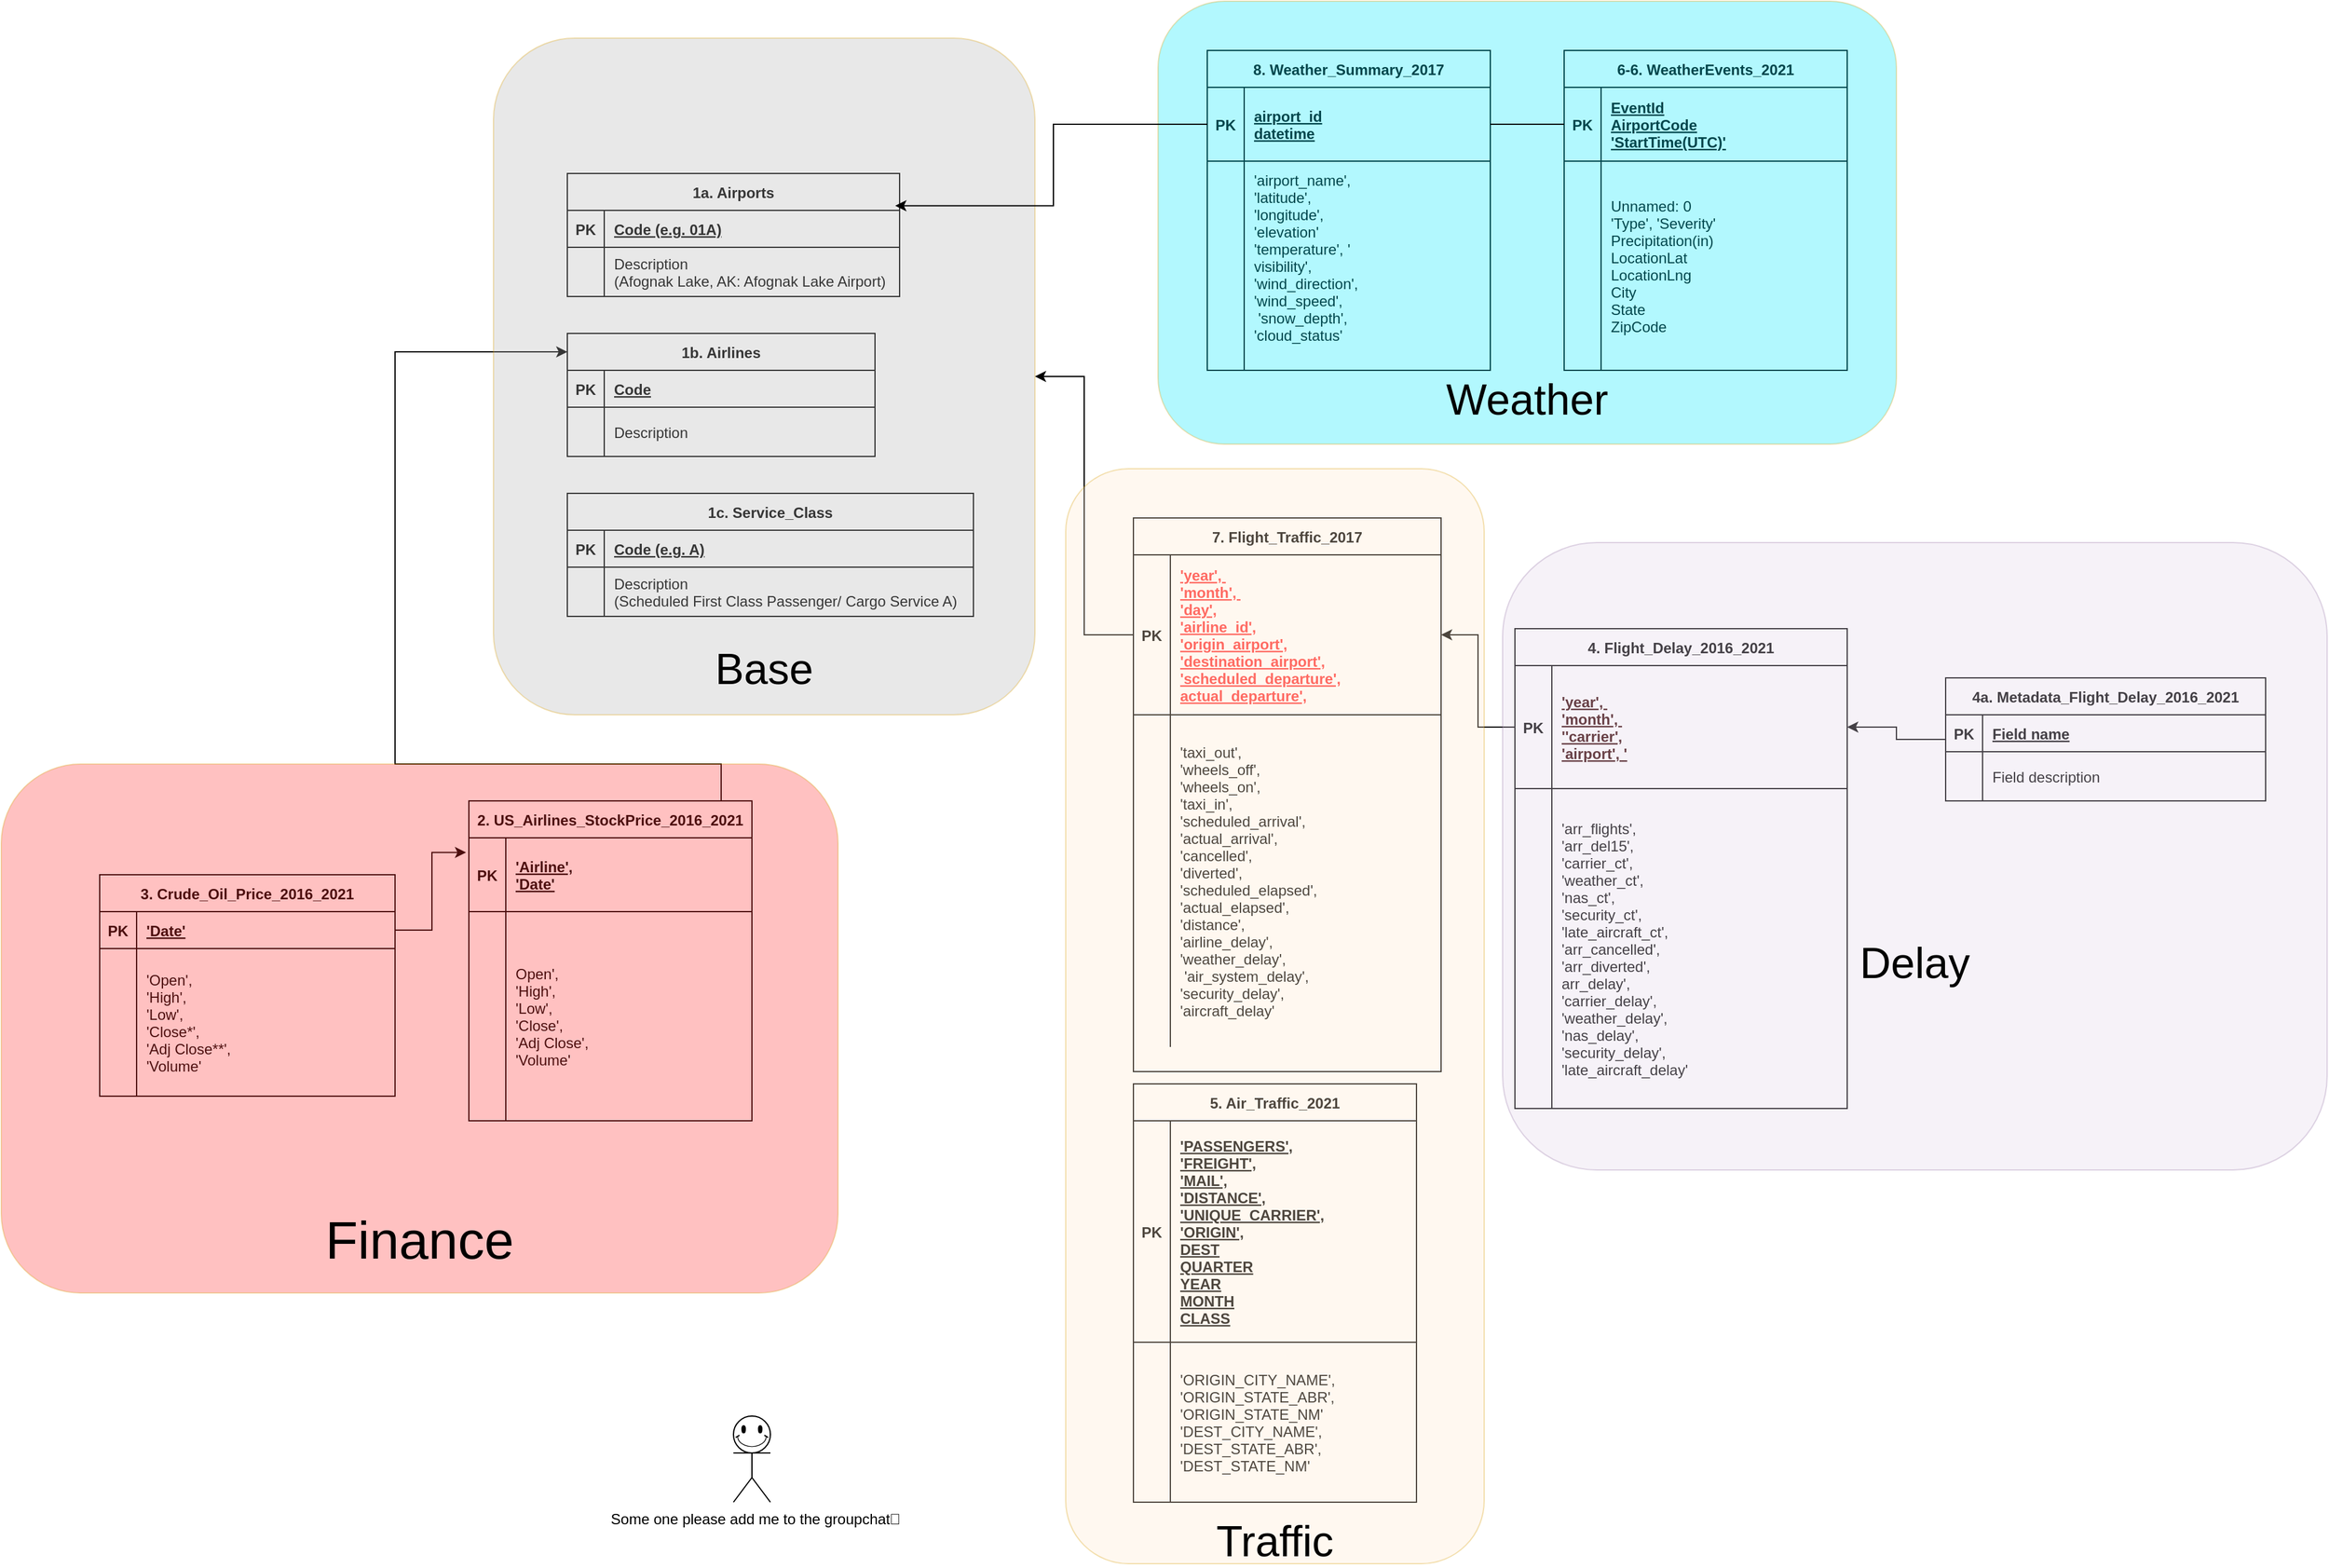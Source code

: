 <mxfile version="20.8.14" type="google"><diagram id="R2lEEEUBdFMjLlhIrx00" name="Page-1"><mxGraphModel grid="1" page="1" gridSize="10" guides="1" tooltips="1" connect="1" arrows="1" fold="1" pageScale="1" pageWidth="1200" pageHeight="1920" math="0" shadow="0" extFonts="Permanent Marker^https://fonts.googleapis.com/css?family=Permanent+Marker"><root><mxCell id="0"/><mxCell id="1" parent="0"/><mxCell id="C-vyLk0tnHw3VtMMgP7b-23" value="7. Flight_Traffic_2017" style="shape=table;startSize=30;container=1;collapsible=1;childLayout=tableLayout;fixedRows=1;rowLines=0;fontStyle=1;align=center;resizeLast=1;" vertex="1" parent="1"><mxGeometry x="610" y="440" width="250" height="450" as="geometry"/></mxCell><mxCell id="C-vyLk0tnHw3VtMMgP7b-24" value="" style="shape=partialRectangle;collapsible=0;dropTarget=0;pointerEvents=0;fillColor=none;points=[[0,0.5],[1,0.5]];portConstraint=eastwest;top=0;left=0;right=0;bottom=1;" vertex="1" parent="C-vyLk0tnHw3VtMMgP7b-23"><mxGeometry y="30" width="250" height="130" as="geometry"/></mxCell><mxCell id="C-vyLk0tnHw3VtMMgP7b-25" value="PK" style="shape=partialRectangle;overflow=hidden;connectable=0;fillColor=none;top=0;left=0;bottom=0;right=0;fontStyle=1;" vertex="1" parent="C-vyLk0tnHw3VtMMgP7b-24"><mxGeometry width="30" height="130" as="geometry"><mxRectangle width="30" height="130" as="alternateBounds"/></mxGeometry></mxCell><mxCell id="C-vyLk0tnHw3VtMMgP7b-26" value="'year', &#10;'month', &#10;'day', &#10;'airline_id', &#10;'origin_airport',&#10;'destination_airport', &#10;'scheduled_departure', &#10;actual_departure'," style="shape=partialRectangle;overflow=hidden;connectable=0;fillColor=none;top=0;left=0;bottom=0;right=0;align=left;spacingLeft=6;fontStyle=5;fontColor=#FF3333;" vertex="1" parent="C-vyLk0tnHw3VtMMgP7b-24"><mxGeometry x="30" width="220" height="130" as="geometry"><mxRectangle width="220" height="130" as="alternateBounds"/></mxGeometry></mxCell><mxCell id="C-vyLk0tnHw3VtMMgP7b-27" value="" style="shape=partialRectangle;collapsible=0;dropTarget=0;pointerEvents=0;fillColor=none;points=[[0,0.5],[1,0.5]];portConstraint=eastwest;top=0;left=0;right=0;bottom=0;" vertex="1" parent="C-vyLk0tnHw3VtMMgP7b-23"><mxGeometry y="160" width="250" height="270" as="geometry"/></mxCell><mxCell id="C-vyLk0tnHw3VtMMgP7b-28" value="" style="shape=partialRectangle;overflow=hidden;connectable=0;fillColor=none;top=0;left=0;bottom=0;right=0;" vertex="1" parent="C-vyLk0tnHw3VtMMgP7b-27"><mxGeometry width="30" height="270" as="geometry"><mxRectangle width="30" height="270" as="alternateBounds"/></mxGeometry></mxCell><mxCell id="C-vyLk0tnHw3VtMMgP7b-29" value="'taxi_out', &#10;'wheels_off', &#10;'wheels_on', &#10;'taxi_in', &#10;'scheduled_arrival',&#10;'actual_arrival', &#10;'cancelled', &#10;'diverted', &#10;'scheduled_elapsed',&#10;'actual_elapsed', &#10;'distance', &#10;'airline_delay', &#10;'weather_delay',&#10; 'air_system_delay', &#10;'security_delay',&#10;'aircraft_delay'" style="shape=partialRectangle;overflow=hidden;connectable=0;fillColor=none;top=0;left=0;bottom=0;right=0;align=left;spacingLeft=6;" vertex="1" parent="C-vyLk0tnHw3VtMMgP7b-27"><mxGeometry x="30" width="220" height="270" as="geometry"><mxRectangle width="220" height="270" as="alternateBounds"/></mxGeometry></mxCell><mxCell id="pA6Alj6Xg1o4O5BcVzhW-1" value="4. Flight_Delay_2016_2021" style="shape=table;startSize=30;container=1;collapsible=1;childLayout=tableLayout;fixedRows=1;rowLines=0;fontStyle=1;align=center;resizeLast=1;" vertex="1" parent="1"><mxGeometry x="920" y="530" width="270" height="390" as="geometry"/></mxCell><mxCell id="pA6Alj6Xg1o4O5BcVzhW-2" value="" style="shape=partialRectangle;collapsible=0;dropTarget=0;pointerEvents=0;fillColor=none;points=[[0,0.5],[1,0.5]];portConstraint=eastwest;top=0;left=0;right=0;bottom=1;" vertex="1" parent="pA6Alj6Xg1o4O5BcVzhW-1"><mxGeometry y="30" width="270" height="100" as="geometry"/></mxCell><mxCell id="pA6Alj6Xg1o4O5BcVzhW-3" value="PK" style="shape=partialRectangle;overflow=hidden;connectable=0;fillColor=none;top=0;left=0;bottom=0;right=0;fontStyle=1;" vertex="1" parent="pA6Alj6Xg1o4O5BcVzhW-2"><mxGeometry width="30" height="100" as="geometry"><mxRectangle width="30" height="100" as="alternateBounds"/></mxGeometry></mxCell><mxCell id="pA6Alj6Xg1o4O5BcVzhW-4" value="'year', &#10;'month', &#10;''carrier',&#10;'airport', '" style="shape=partialRectangle;overflow=hidden;connectable=0;fillColor=none;top=0;left=0;bottom=0;right=0;align=left;spacingLeft=6;fontStyle=5;fontColor=#330000;" vertex="1" parent="pA6Alj6Xg1o4O5BcVzhW-2"><mxGeometry x="30" width="240" height="100" as="geometry"><mxRectangle width="240" height="100" as="alternateBounds"/></mxGeometry></mxCell><mxCell id="pA6Alj6Xg1o4O5BcVzhW-5" value="" style="shape=partialRectangle;collapsible=0;dropTarget=0;pointerEvents=0;fillColor=none;points=[[0,0.5],[1,0.5]];portConstraint=eastwest;top=0;left=0;right=0;bottom=0;" vertex="1" parent="pA6Alj6Xg1o4O5BcVzhW-1"><mxGeometry y="130" width="270" height="260" as="geometry"/></mxCell><mxCell id="pA6Alj6Xg1o4O5BcVzhW-6" value="" style="shape=partialRectangle;overflow=hidden;connectable=0;fillColor=none;top=0;left=0;bottom=0;right=0;" vertex="1" parent="pA6Alj6Xg1o4O5BcVzhW-5"><mxGeometry width="30" height="260" as="geometry"><mxRectangle width="30" height="260" as="alternateBounds"/></mxGeometry></mxCell><mxCell id="pA6Alj6Xg1o4O5BcVzhW-7" value="'arr_flights', &#10;'arr_del15', &#10;'carrier_ct', &#10;'weather_ct', &#10;'nas_ct',&#10;'security_ct', &#10;'late_aircraft_ct', &#10;'arr_cancelled', &#10;'arr_diverted',&#10;arr_delay', &#10;'carrier_delay', &#10;'weather_delay', &#10;'nas_delay',&#10;'security_delay', &#10;'late_aircraft_delay'" style="shape=partialRectangle;overflow=hidden;connectable=0;fillColor=none;top=0;left=0;bottom=0;right=0;align=left;spacingLeft=6;" vertex="1" parent="pA6Alj6Xg1o4O5BcVzhW-5"><mxGeometry x="30" width="240" height="260" as="geometry"><mxRectangle width="240" height="260" as="alternateBounds"/></mxGeometry></mxCell><mxCell id="pA6Alj6Xg1o4O5BcVzhW-8" value="1a. Airports" style="shape=table;startSize=30;container=1;collapsible=1;childLayout=tableLayout;fixedRows=1;rowLines=0;fontStyle=1;align=center;resizeLast=1;" vertex="1" parent="1"><mxGeometry x="150" y="160" width="270" height="100" as="geometry"/></mxCell><mxCell id="pA6Alj6Xg1o4O5BcVzhW-9" value="" style="shape=tableRow;horizontal=0;startSize=0;swimlaneHead=0;swimlaneBody=0;fillColor=none;collapsible=0;dropTarget=0;points=[[0,0.5],[1,0.5]];portConstraint=eastwest;top=0;left=0;right=0;bottom=1;" vertex="1" parent="pA6Alj6Xg1o4O5BcVzhW-8"><mxGeometry y="30" width="270" height="30" as="geometry"/></mxCell><mxCell id="pA6Alj6Xg1o4O5BcVzhW-10" value="PK" style="shape=partialRectangle;connectable=0;fillColor=none;top=0;left=0;bottom=0;right=0;fontStyle=1;overflow=hidden;" vertex="1" parent="pA6Alj6Xg1o4O5BcVzhW-9"><mxGeometry width="30" height="30" as="geometry"><mxRectangle width="30" height="30" as="alternateBounds"/></mxGeometry></mxCell><mxCell id="pA6Alj6Xg1o4O5BcVzhW-11" value="Code (e.g. 01A)" style="shape=partialRectangle;connectable=0;fillColor=none;top=0;left=0;bottom=0;right=0;align=left;spacingLeft=6;fontStyle=5;overflow=hidden;" vertex="1" parent="pA6Alj6Xg1o4O5BcVzhW-9"><mxGeometry x="30" width="240" height="30" as="geometry"><mxRectangle width="240" height="30" as="alternateBounds"/></mxGeometry></mxCell><mxCell id="pA6Alj6Xg1o4O5BcVzhW-12" value="" style="shape=tableRow;horizontal=0;startSize=0;swimlaneHead=0;swimlaneBody=0;fillColor=none;collapsible=0;dropTarget=0;points=[[0,0.5],[1,0.5]];portConstraint=eastwest;top=0;left=0;right=0;bottom=0;" vertex="1" parent="pA6Alj6Xg1o4O5BcVzhW-8"><mxGeometry y="60" width="270" height="40" as="geometry"/></mxCell><mxCell id="pA6Alj6Xg1o4O5BcVzhW-13" value="" style="shape=partialRectangle;connectable=0;fillColor=none;top=0;left=0;bottom=0;right=0;editable=1;overflow=hidden;" vertex="1" parent="pA6Alj6Xg1o4O5BcVzhW-12"><mxGeometry width="30" height="40" as="geometry"><mxRectangle width="30" height="40" as="alternateBounds"/></mxGeometry></mxCell><mxCell id="pA6Alj6Xg1o4O5BcVzhW-14" value="Description &#10;(Afognak Lake, AK: Afognak Lake Airport)" style="shape=partialRectangle;connectable=0;fillColor=none;top=0;left=0;bottom=0;right=0;align=left;spacingLeft=6;overflow=hidden;" vertex="1" parent="pA6Alj6Xg1o4O5BcVzhW-12"><mxGeometry x="30" width="240" height="40" as="geometry"><mxRectangle width="240" height="40" as="alternateBounds"/></mxGeometry></mxCell><mxCell id="pA6Alj6Xg1o4O5BcVzhW-27" value="8. Weather_Summary_2017" style="shape=table;startSize=30;container=1;collapsible=1;childLayout=tableLayout;fixedRows=1;rowLines=0;fontStyle=1;align=center;resizeLast=1;" vertex="1" parent="1"><mxGeometry x="670" y="60" width="230" height="260" as="geometry"/></mxCell><mxCell id="pA6Alj6Xg1o4O5BcVzhW-28" value="" style="shape=tableRow;horizontal=0;startSize=0;swimlaneHead=0;swimlaneBody=0;fillColor=none;collapsible=0;dropTarget=0;points=[[0,0.5],[1,0.5]];portConstraint=eastwest;top=0;left=0;right=0;bottom=1;" vertex="1" parent="pA6Alj6Xg1o4O5BcVzhW-27"><mxGeometry y="30" width="230" height="60" as="geometry"/></mxCell><mxCell id="pA6Alj6Xg1o4O5BcVzhW-29" value="PK" style="shape=partialRectangle;connectable=0;fillColor=none;top=0;left=0;bottom=0;right=0;fontStyle=1;overflow=hidden;" vertex="1" parent="pA6Alj6Xg1o4O5BcVzhW-28"><mxGeometry width="30" height="60" as="geometry"><mxRectangle width="30" height="60" as="alternateBounds"/></mxGeometry></mxCell><mxCell id="pA6Alj6Xg1o4O5BcVzhW-30" value="airport_id&#10;datetime" style="shape=partialRectangle;connectable=0;fillColor=none;top=0;left=0;bottom=0;right=0;align=left;spacingLeft=6;fontStyle=5;overflow=hidden;" vertex="1" parent="pA6Alj6Xg1o4O5BcVzhW-28"><mxGeometry x="30" width="200" height="60" as="geometry"><mxRectangle width="200" height="60" as="alternateBounds"/></mxGeometry></mxCell><mxCell id="pA6Alj6Xg1o4O5BcVzhW-31" value="" style="shape=tableRow;horizontal=0;startSize=0;swimlaneHead=0;swimlaneBody=0;fillColor=none;collapsible=0;dropTarget=0;points=[[0,0.5],[1,0.5]];portConstraint=eastwest;top=0;left=0;right=0;bottom=0;" vertex="1" parent="pA6Alj6Xg1o4O5BcVzhW-27"><mxGeometry y="90" width="230" height="170" as="geometry"/></mxCell><mxCell id="pA6Alj6Xg1o4O5BcVzhW-32" value="" style="shape=partialRectangle;connectable=0;fillColor=none;top=0;left=0;bottom=0;right=0;editable=1;overflow=hidden;" vertex="1" parent="pA6Alj6Xg1o4O5BcVzhW-31"><mxGeometry width="30" height="170" as="geometry"><mxRectangle width="30" height="170" as="alternateBounds"/></mxGeometry></mxCell><mxCell id="pA6Alj6Xg1o4O5BcVzhW-33" value="'airport_name', &#10;'latitude', &#10;'longitude', &#10;'elevation'&#10;'temperature', '&#10;visibility', &#10;'wind_direction', &#10;'wind_speed',&#10; 'snow_depth', &#10;'cloud_status'&#10;" style="shape=partialRectangle;connectable=0;fillColor=none;top=0;left=0;bottom=0;right=0;align=left;spacingLeft=6;overflow=hidden;" vertex="1" parent="pA6Alj6Xg1o4O5BcVzhW-31"><mxGeometry x="30" width="200" height="170" as="geometry"><mxRectangle width="200" height="170" as="alternateBounds"/></mxGeometry></mxCell><mxCell id="pA6Alj6Xg1o4O5BcVzhW-110" style="edgeStyle=orthogonalEdgeStyle;rounded=0;orthogonalLoop=1;jettySize=auto;html=1;entryX=0;entryY=0.15;entryDx=0;entryDy=0;entryPerimeter=0;fontColor=#330000;" edge="1" parent="1" source="pA6Alj6Xg1o4O5BcVzhW-51" target="pA6Alj6Xg1o4O5BcVzhW-89"><mxGeometry relative="1" as="geometry"><Array as="points"><mxPoint x="275" y="640"/><mxPoint x="10" y="640"/><mxPoint x="10" y="305"/></Array></mxGeometry></mxCell><mxCell id="pA6Alj6Xg1o4O5BcVzhW-50" value="2. US_Airlines_StockPrice_2016_2021" style="shape=table;startSize=30;container=1;collapsible=1;childLayout=tableLayout;fixedRows=1;rowLines=0;fontStyle=1;align=center;resizeLast=1;" vertex="1" parent="1"><mxGeometry x="70" y="670" width="230" height="260" as="geometry"/></mxCell><mxCell id="pA6Alj6Xg1o4O5BcVzhW-51" value="" style="shape=tableRow;horizontal=0;startSize=0;swimlaneHead=0;swimlaneBody=0;fillColor=none;collapsible=0;dropTarget=0;points=[[0,0.5],[1,0.5]];portConstraint=eastwest;top=0;left=0;right=0;bottom=1;" vertex="1" parent="pA6Alj6Xg1o4O5BcVzhW-50"><mxGeometry y="30" width="230" height="60" as="geometry"/></mxCell><mxCell id="pA6Alj6Xg1o4O5BcVzhW-52" value="PK" style="shape=partialRectangle;connectable=0;fillColor=none;top=0;left=0;bottom=0;right=0;fontStyle=1;overflow=hidden;" vertex="1" parent="pA6Alj6Xg1o4O5BcVzhW-51"><mxGeometry width="30" height="60" as="geometry"><mxRectangle width="30" height="60" as="alternateBounds"/></mxGeometry></mxCell><mxCell id="pA6Alj6Xg1o4O5BcVzhW-53" value="'Airline', &#10;'Date'" style="shape=partialRectangle;connectable=0;fillColor=none;top=0;left=0;bottom=0;right=0;align=left;spacingLeft=6;fontStyle=5;overflow=hidden;" vertex="1" parent="pA6Alj6Xg1o4O5BcVzhW-51"><mxGeometry x="30" width="200" height="60" as="geometry"><mxRectangle width="200" height="60" as="alternateBounds"/></mxGeometry></mxCell><mxCell id="pA6Alj6Xg1o4O5BcVzhW-54" value="" style="shape=tableRow;horizontal=0;startSize=0;swimlaneHead=0;swimlaneBody=0;fillColor=none;collapsible=0;dropTarget=0;points=[[0,0.5],[1,0.5]];portConstraint=eastwest;top=0;left=0;right=0;bottom=0;" vertex="1" parent="pA6Alj6Xg1o4O5BcVzhW-50"><mxGeometry y="90" width="230" height="170" as="geometry"/></mxCell><mxCell id="pA6Alj6Xg1o4O5BcVzhW-55" value="" style="shape=partialRectangle;connectable=0;fillColor=none;top=0;left=0;bottom=0;right=0;editable=1;overflow=hidden;" vertex="1" parent="pA6Alj6Xg1o4O5BcVzhW-54"><mxGeometry width="30" height="170" as="geometry"><mxRectangle width="30" height="170" as="alternateBounds"/></mxGeometry></mxCell><mxCell id="pA6Alj6Xg1o4O5BcVzhW-56" value="Open', &#10;'High', &#10;'Low', &#10;'Close', &#10;'Adj Close',&#10;'Volume'" style="shape=partialRectangle;connectable=0;fillColor=none;top=0;left=0;bottom=0;right=0;align=left;spacingLeft=6;overflow=hidden;" vertex="1" parent="pA6Alj6Xg1o4O5BcVzhW-54"><mxGeometry x="30" width="200" height="170" as="geometry"><mxRectangle width="200" height="170" as="alternateBounds"/></mxGeometry></mxCell><mxCell id="pA6Alj6Xg1o4O5BcVzhW-57" value="6-6. WeatherEvents_2021" style="shape=table;startSize=30;container=1;collapsible=1;childLayout=tableLayout;fixedRows=1;rowLines=0;fontStyle=1;align=center;resizeLast=1;" vertex="1" parent="1"><mxGeometry x="960" y="60" width="230" height="260" as="geometry"/></mxCell><mxCell id="pA6Alj6Xg1o4O5BcVzhW-58" value="" style="shape=tableRow;horizontal=0;startSize=0;swimlaneHead=0;swimlaneBody=0;fillColor=none;collapsible=0;dropTarget=0;points=[[0,0.5],[1,0.5]];portConstraint=eastwest;top=0;left=0;right=0;bottom=1;" vertex="1" parent="pA6Alj6Xg1o4O5BcVzhW-57"><mxGeometry y="30" width="230" height="60" as="geometry"/></mxCell><mxCell id="pA6Alj6Xg1o4O5BcVzhW-59" value="PK" style="shape=partialRectangle;connectable=0;fillColor=none;top=0;left=0;bottom=0;right=0;fontStyle=1;overflow=hidden;" vertex="1" parent="pA6Alj6Xg1o4O5BcVzhW-58"><mxGeometry width="30" height="60" as="geometry"><mxRectangle width="30" height="60" as="alternateBounds"/></mxGeometry></mxCell><mxCell id="pA6Alj6Xg1o4O5BcVzhW-60" value="EventId&#10;AirportCode&#10;'StartTime(UTC)'" style="shape=partialRectangle;connectable=0;fillColor=none;top=0;left=0;bottom=0;right=0;align=left;spacingLeft=6;fontStyle=5;overflow=hidden;" vertex="1" parent="pA6Alj6Xg1o4O5BcVzhW-58"><mxGeometry x="30" width="200" height="60" as="geometry"><mxRectangle width="200" height="60" as="alternateBounds"/></mxGeometry></mxCell><mxCell id="pA6Alj6Xg1o4O5BcVzhW-61" value="" style="shape=tableRow;horizontal=0;startSize=0;swimlaneHead=0;swimlaneBody=0;fillColor=none;collapsible=0;dropTarget=0;points=[[0,0.5],[1,0.5]];portConstraint=eastwest;top=0;left=0;right=0;bottom=0;" vertex="1" parent="pA6Alj6Xg1o4O5BcVzhW-57"><mxGeometry y="90" width="230" height="170" as="geometry"/></mxCell><mxCell id="pA6Alj6Xg1o4O5BcVzhW-62" value="" style="shape=partialRectangle;connectable=0;fillColor=none;top=0;left=0;bottom=0;right=0;editable=1;overflow=hidden;" vertex="1" parent="pA6Alj6Xg1o4O5BcVzhW-61"><mxGeometry width="30" height="170" as="geometry"><mxRectangle width="30" height="170" as="alternateBounds"/></mxGeometry></mxCell><mxCell id="pA6Alj6Xg1o4O5BcVzhW-63" value="Unnamed: 0&#10;'Type', 'Severity'&#10;Precipitation(in)&#10;LocationLat&#10;LocationLng&#10;City&#10;State&#10;ZipCode" style="shape=partialRectangle;connectable=0;fillColor=none;top=0;left=0;bottom=0;right=0;align=left;spacingLeft=6;overflow=hidden;" vertex="1" parent="pA6Alj6Xg1o4O5BcVzhW-61"><mxGeometry x="30" width="200" height="170" as="geometry"><mxRectangle width="200" height="170" as="alternateBounds"/></mxGeometry></mxCell><mxCell id="pA6Alj6Xg1o4O5BcVzhW-64" value="5. Air_Traffic_2021" style="shape=table;startSize=30;container=1;collapsible=1;childLayout=tableLayout;fixedRows=1;rowLines=0;fontStyle=1;align=center;resizeLast=1;" vertex="1" parent="1"><mxGeometry x="610" y="900" width="230" height="340" as="geometry"/></mxCell><mxCell id="pA6Alj6Xg1o4O5BcVzhW-65" value="" style="shape=tableRow;horizontal=0;startSize=0;swimlaneHead=0;swimlaneBody=0;fillColor=none;collapsible=0;dropTarget=0;points=[[0,0.5],[1,0.5]];portConstraint=eastwest;top=0;left=0;right=0;bottom=1;" vertex="1" parent="pA6Alj6Xg1o4O5BcVzhW-64"><mxGeometry y="30" width="230" height="180" as="geometry"/></mxCell><mxCell id="pA6Alj6Xg1o4O5BcVzhW-66" value="PK" style="shape=partialRectangle;connectable=0;fillColor=none;top=0;left=0;bottom=0;right=0;fontStyle=1;overflow=hidden;" vertex="1" parent="pA6Alj6Xg1o4O5BcVzhW-65"><mxGeometry width="30" height="180" as="geometry"><mxRectangle width="30" height="180" as="alternateBounds"/></mxGeometry></mxCell><mxCell id="pA6Alj6Xg1o4O5BcVzhW-67" value="'PASSENGERS', &#10;'FREIGHT', &#10;'MAIL', &#10;'DISTANCE', &#10;'UNIQUE_CARRIER', &#10;'ORIGIN',&#10;DEST&#10;QUARTER&#10;YEAR&#10;MONTH&#10;CLASS" style="shape=partialRectangle;connectable=0;fillColor=none;top=0;left=0;bottom=0;right=0;align=left;spacingLeft=6;fontStyle=5;overflow=hidden;" vertex="1" parent="pA6Alj6Xg1o4O5BcVzhW-65"><mxGeometry x="30" width="200" height="180" as="geometry"><mxRectangle width="200" height="180" as="alternateBounds"/></mxGeometry></mxCell><mxCell id="pA6Alj6Xg1o4O5BcVzhW-68" value="" style="shape=tableRow;horizontal=0;startSize=0;swimlaneHead=0;swimlaneBody=0;fillColor=none;collapsible=0;dropTarget=0;points=[[0,0.5],[1,0.5]];portConstraint=eastwest;top=0;left=0;right=0;bottom=0;" vertex="1" parent="pA6Alj6Xg1o4O5BcVzhW-64"><mxGeometry y="210" width="230" height="130" as="geometry"/></mxCell><mxCell id="pA6Alj6Xg1o4O5BcVzhW-69" value="" style="shape=partialRectangle;connectable=0;fillColor=none;top=0;left=0;bottom=0;right=0;editable=1;overflow=hidden;" vertex="1" parent="pA6Alj6Xg1o4O5BcVzhW-68"><mxGeometry width="30" height="130" as="geometry"><mxRectangle width="30" height="130" as="alternateBounds"/></mxGeometry></mxCell><mxCell id="pA6Alj6Xg1o4O5BcVzhW-70" value="'ORIGIN_CITY_NAME', &#10;'ORIGIN_STATE_ABR', &#10;'ORIGIN_STATE_NM'&#10;'DEST_CITY_NAME', &#10;'DEST_STATE_ABR', &#10;'DEST_STATE_NM'" style="shape=partialRectangle;connectable=0;fillColor=none;top=0;left=0;bottom=0;right=0;align=left;spacingLeft=6;overflow=hidden;" vertex="1" parent="pA6Alj6Xg1o4O5BcVzhW-68"><mxGeometry x="30" width="200" height="130" as="geometry"><mxRectangle width="200" height="130" as="alternateBounds"/></mxGeometry></mxCell><mxCell id="pA6Alj6Xg1o4O5BcVzhW-88" value="" style="edgeStyle=orthogonalEdgeStyle;rounded=0;orthogonalLoop=1;jettySize=auto;html=1;fontColor=#330000;" edge="1" parent="1" source="pA6Alj6Xg1o4O5BcVzhW-71" target="pA6Alj6Xg1o4O5BcVzhW-2"><mxGeometry relative="1" as="geometry"/></mxCell><mxCell id="pA6Alj6Xg1o4O5BcVzhW-71" value="4a. Metadata_Flight_Delay_2016_2021" style="shape=table;startSize=30;container=1;collapsible=1;childLayout=tableLayout;fixedRows=1;rowLines=0;fontStyle=1;align=center;resizeLast=1;" vertex="1" parent="1"><mxGeometry x="1270" y="570" width="260" height="100" as="geometry"/></mxCell><mxCell id="pA6Alj6Xg1o4O5BcVzhW-72" value="" style="shape=tableRow;horizontal=0;startSize=0;swimlaneHead=0;swimlaneBody=0;fillColor=none;collapsible=0;dropTarget=0;points=[[0,0.5],[1,0.5]];portConstraint=eastwest;top=0;left=0;right=0;bottom=1;" vertex="1" parent="pA6Alj6Xg1o4O5BcVzhW-71"><mxGeometry y="30" width="260" height="30" as="geometry"/></mxCell><mxCell id="pA6Alj6Xg1o4O5BcVzhW-73" value="PK" style="shape=partialRectangle;connectable=0;fillColor=none;top=0;left=0;bottom=0;right=0;fontStyle=1;overflow=hidden;" vertex="1" parent="pA6Alj6Xg1o4O5BcVzhW-72"><mxGeometry width="30" height="30" as="geometry"><mxRectangle width="30" height="30" as="alternateBounds"/></mxGeometry></mxCell><mxCell id="pA6Alj6Xg1o4O5BcVzhW-74" value="Field name" style="shape=partialRectangle;connectable=0;fillColor=none;top=0;left=0;bottom=0;right=0;align=left;spacingLeft=6;fontStyle=5;overflow=hidden;" vertex="1" parent="pA6Alj6Xg1o4O5BcVzhW-72"><mxGeometry x="30" width="230" height="30" as="geometry"><mxRectangle width="230" height="30" as="alternateBounds"/></mxGeometry></mxCell><mxCell id="pA6Alj6Xg1o4O5BcVzhW-75" value="" style="shape=tableRow;horizontal=0;startSize=0;swimlaneHead=0;swimlaneBody=0;fillColor=none;collapsible=0;dropTarget=0;points=[[0,0.5],[1,0.5]];portConstraint=eastwest;top=0;left=0;right=0;bottom=0;" vertex="1" parent="pA6Alj6Xg1o4O5BcVzhW-71"><mxGeometry y="60" width="260" height="40" as="geometry"/></mxCell><mxCell id="pA6Alj6Xg1o4O5BcVzhW-76" value="" style="shape=partialRectangle;connectable=0;fillColor=none;top=0;left=0;bottom=0;right=0;editable=1;overflow=hidden;" vertex="1" parent="pA6Alj6Xg1o4O5BcVzhW-75"><mxGeometry width="30" height="40" as="geometry"><mxRectangle width="30" height="40" as="alternateBounds"/></mxGeometry></mxCell><mxCell id="pA6Alj6Xg1o4O5BcVzhW-77" value="Field description" style="shape=partialRectangle;connectable=0;fillColor=none;top=0;left=0;bottom=0;right=0;align=left;spacingLeft=6;overflow=hidden;" vertex="1" parent="pA6Alj6Xg1o4O5BcVzhW-75"><mxGeometry x="30" width="230" height="40" as="geometry"><mxRectangle width="230" height="40" as="alternateBounds"/></mxGeometry></mxCell><mxCell id="pA6Alj6Xg1o4O5BcVzhW-111" style="edgeStyle=orthogonalEdgeStyle;rounded=0;orthogonalLoop=1;jettySize=auto;html=1;entryX=-0.01;entryY=0.198;entryDx=0;entryDy=0;entryPerimeter=0;fontColor=#330000;" edge="1" parent="1" source="pA6Alj6Xg1o4O5BcVzhW-82" target="pA6Alj6Xg1o4O5BcVzhW-51"><mxGeometry relative="1" as="geometry"/></mxCell><mxCell id="pA6Alj6Xg1o4O5BcVzhW-81" value="3. Crude_Oil_Price_2016_2021" style="shape=table;startSize=30;container=1;collapsible=1;childLayout=tableLayout;fixedRows=1;rowLines=0;fontStyle=1;align=center;resizeLast=1;" vertex="1" parent="1"><mxGeometry x="-230" y="730" width="240" height="180" as="geometry"/></mxCell><mxCell id="pA6Alj6Xg1o4O5BcVzhW-82" value="" style="shape=tableRow;horizontal=0;startSize=0;swimlaneHead=0;swimlaneBody=0;fillColor=none;collapsible=0;dropTarget=0;points=[[0,0.5],[1,0.5]];portConstraint=eastwest;top=0;left=0;right=0;bottom=1;" vertex="1" parent="pA6Alj6Xg1o4O5BcVzhW-81"><mxGeometry y="30" width="240" height="30" as="geometry"/></mxCell><mxCell id="pA6Alj6Xg1o4O5BcVzhW-83" value="PK" style="shape=partialRectangle;connectable=0;fillColor=none;top=0;left=0;bottom=0;right=0;fontStyle=1;overflow=hidden;" vertex="1" parent="pA6Alj6Xg1o4O5BcVzhW-82"><mxGeometry width="30" height="30" as="geometry"><mxRectangle width="30" height="30" as="alternateBounds"/></mxGeometry></mxCell><mxCell id="pA6Alj6Xg1o4O5BcVzhW-84" value="'Date'" style="shape=partialRectangle;connectable=0;fillColor=none;top=0;left=0;bottom=0;right=0;align=left;spacingLeft=6;fontStyle=5;overflow=hidden;" vertex="1" parent="pA6Alj6Xg1o4O5BcVzhW-82"><mxGeometry x="30" width="210" height="30" as="geometry"><mxRectangle width="210" height="30" as="alternateBounds"/></mxGeometry></mxCell><mxCell id="pA6Alj6Xg1o4O5BcVzhW-85" value="" style="shape=tableRow;horizontal=0;startSize=0;swimlaneHead=0;swimlaneBody=0;fillColor=none;collapsible=0;dropTarget=0;points=[[0,0.5],[1,0.5]];portConstraint=eastwest;top=0;left=0;right=0;bottom=0;" vertex="1" parent="pA6Alj6Xg1o4O5BcVzhW-81"><mxGeometry y="60" width="240" height="120" as="geometry"/></mxCell><mxCell id="pA6Alj6Xg1o4O5BcVzhW-86" value="" style="shape=partialRectangle;connectable=0;fillColor=none;top=0;left=0;bottom=0;right=0;editable=1;overflow=hidden;" vertex="1" parent="pA6Alj6Xg1o4O5BcVzhW-85"><mxGeometry width="30" height="120" as="geometry"><mxRectangle width="30" height="120" as="alternateBounds"/></mxGeometry></mxCell><mxCell id="pA6Alj6Xg1o4O5BcVzhW-87" value="'Open', &#10;'High', &#10;'Low', &#10;'Close*', &#10;'Adj Close**', &#10;'Volume'" style="shape=partialRectangle;connectable=0;fillColor=none;top=0;left=0;bottom=0;right=0;align=left;spacingLeft=6;overflow=hidden;" vertex="1" parent="pA6Alj6Xg1o4O5BcVzhW-85"><mxGeometry x="30" width="210" height="120" as="geometry"><mxRectangle width="210" height="120" as="alternateBounds"/></mxGeometry></mxCell><mxCell id="pA6Alj6Xg1o4O5BcVzhW-89" value="1b. Airlines" style="shape=table;startSize=30;container=1;collapsible=1;childLayout=tableLayout;fixedRows=1;rowLines=0;fontStyle=1;align=center;resizeLast=1;" vertex="1" parent="1"><mxGeometry x="150" y="290" width="250" height="100" as="geometry"/></mxCell><mxCell id="pA6Alj6Xg1o4O5BcVzhW-90" value="" style="shape=tableRow;horizontal=0;startSize=0;swimlaneHead=0;swimlaneBody=0;fillColor=none;collapsible=0;dropTarget=0;points=[[0,0.5],[1,0.5]];portConstraint=eastwest;top=0;left=0;right=0;bottom=1;" vertex="1" parent="pA6Alj6Xg1o4O5BcVzhW-89"><mxGeometry y="30" width="250" height="30" as="geometry"/></mxCell><mxCell id="pA6Alj6Xg1o4O5BcVzhW-91" value="PK" style="shape=partialRectangle;connectable=0;fillColor=none;top=0;left=0;bottom=0;right=0;fontStyle=1;overflow=hidden;" vertex="1" parent="pA6Alj6Xg1o4O5BcVzhW-90"><mxGeometry width="30" height="30" as="geometry"><mxRectangle width="30" height="30" as="alternateBounds"/></mxGeometry></mxCell><mxCell id="pA6Alj6Xg1o4O5BcVzhW-92" value="Code" style="shape=partialRectangle;connectable=0;fillColor=none;top=0;left=0;bottom=0;right=0;align=left;spacingLeft=6;fontStyle=5;overflow=hidden;" vertex="1" parent="pA6Alj6Xg1o4O5BcVzhW-90"><mxGeometry x="30" width="220" height="30" as="geometry"><mxRectangle width="220" height="30" as="alternateBounds"/></mxGeometry></mxCell><mxCell id="pA6Alj6Xg1o4O5BcVzhW-93" value="" style="shape=tableRow;horizontal=0;startSize=0;swimlaneHead=0;swimlaneBody=0;fillColor=none;collapsible=0;dropTarget=0;points=[[0,0.5],[1,0.5]];portConstraint=eastwest;top=0;left=0;right=0;bottom=0;" vertex="1" parent="pA6Alj6Xg1o4O5BcVzhW-89"><mxGeometry y="60" width="250" height="40" as="geometry"/></mxCell><mxCell id="pA6Alj6Xg1o4O5BcVzhW-94" value="" style="shape=partialRectangle;connectable=0;fillColor=none;top=0;left=0;bottom=0;right=0;editable=1;overflow=hidden;" vertex="1" parent="pA6Alj6Xg1o4O5BcVzhW-93"><mxGeometry width="30" height="40" as="geometry"><mxRectangle width="30" height="40" as="alternateBounds"/></mxGeometry></mxCell><mxCell id="pA6Alj6Xg1o4O5BcVzhW-95" value="Description" style="shape=partialRectangle;connectable=0;fillColor=none;top=0;left=0;bottom=0;right=0;align=left;spacingLeft=6;overflow=hidden;" vertex="1" parent="pA6Alj6Xg1o4O5BcVzhW-93"><mxGeometry x="30" width="220" height="40" as="geometry"><mxRectangle width="220" height="40" as="alternateBounds"/></mxGeometry></mxCell><mxCell id="pA6Alj6Xg1o4O5BcVzhW-96" value="1c. Service_Class" style="shape=table;startSize=30;container=1;collapsible=1;childLayout=tableLayout;fixedRows=1;rowLines=0;fontStyle=1;align=center;resizeLast=1;" vertex="1" parent="1"><mxGeometry x="150" y="420" width="330" height="100" as="geometry"/></mxCell><mxCell id="pA6Alj6Xg1o4O5BcVzhW-97" value="" style="shape=tableRow;horizontal=0;startSize=0;swimlaneHead=0;swimlaneBody=0;fillColor=none;collapsible=0;dropTarget=0;points=[[0,0.5],[1,0.5]];portConstraint=eastwest;top=0;left=0;right=0;bottom=1;" vertex="1" parent="pA6Alj6Xg1o4O5BcVzhW-96"><mxGeometry y="30" width="330" height="30" as="geometry"/></mxCell><mxCell id="pA6Alj6Xg1o4O5BcVzhW-98" value="PK" style="shape=partialRectangle;connectable=0;fillColor=none;top=0;left=0;bottom=0;right=0;fontStyle=1;overflow=hidden;" vertex="1" parent="pA6Alj6Xg1o4O5BcVzhW-97"><mxGeometry width="30" height="30" as="geometry"><mxRectangle width="30" height="30" as="alternateBounds"/></mxGeometry></mxCell><mxCell id="pA6Alj6Xg1o4O5BcVzhW-99" value="Code (e.g. A)" style="shape=partialRectangle;connectable=0;fillColor=none;top=0;left=0;bottom=0;right=0;align=left;spacingLeft=6;fontStyle=5;overflow=hidden;" vertex="1" parent="pA6Alj6Xg1o4O5BcVzhW-97"><mxGeometry x="30" width="300" height="30" as="geometry"><mxRectangle width="300" height="30" as="alternateBounds"/></mxGeometry></mxCell><mxCell id="pA6Alj6Xg1o4O5BcVzhW-100" value="" style="shape=tableRow;horizontal=0;startSize=0;swimlaneHead=0;swimlaneBody=0;fillColor=none;collapsible=0;dropTarget=0;points=[[0,0.5],[1,0.5]];portConstraint=eastwest;top=0;left=0;right=0;bottom=0;" vertex="1" parent="pA6Alj6Xg1o4O5BcVzhW-96"><mxGeometry y="60" width="330" height="40" as="geometry"/></mxCell><mxCell id="pA6Alj6Xg1o4O5BcVzhW-101" value="" style="shape=partialRectangle;connectable=0;fillColor=none;top=0;left=0;bottom=0;right=0;editable=1;overflow=hidden;" vertex="1" parent="pA6Alj6Xg1o4O5BcVzhW-100"><mxGeometry width="30" height="40" as="geometry"><mxRectangle width="30" height="40" as="alternateBounds"/></mxGeometry></mxCell><mxCell id="pA6Alj6Xg1o4O5BcVzhW-102" value="Description &#10;(Scheduled First Class Passenger/ Cargo Service A)" style="shape=partialRectangle;connectable=0;fillColor=none;top=0;left=0;bottom=0;right=0;align=left;spacingLeft=6;overflow=hidden;" vertex="1" parent="pA6Alj6Xg1o4O5BcVzhW-100"><mxGeometry x="30" width="300" height="40" as="geometry"><mxRectangle width="300" height="40" as="alternateBounds"/></mxGeometry></mxCell><mxCell id="pA6Alj6Xg1o4O5BcVzhW-108" value="&lt;br&gt;&lt;br&gt;&lt;br&gt;&lt;br&gt;&lt;br&gt;&lt;br&gt;&lt;br&gt;&lt;br&gt;&lt;br&gt;&lt;br&gt;&lt;br&gt;&lt;br&gt;&lt;br&gt;&lt;br&gt;&lt;br&gt;&lt;br&gt;&lt;br&gt;&lt;br&gt;&lt;br&gt;&lt;br&gt;&lt;br&gt;&lt;br&gt;&lt;br&gt;&lt;br&gt;&lt;br&gt;&lt;br&gt;&lt;br&gt;&lt;br&gt;&lt;br&gt;&lt;br&gt;&lt;br&gt;&lt;br&gt;&lt;br&gt;&lt;font style=&quot;font-size: 35px;&quot;&gt;Base&lt;/font&gt;" style="rounded=1;whiteSpace=wrap;html=1;fillColor=#B3B3B3;strokeColor=#d79b00;fillStyle=auto;opacity=30;" vertex="1" parent="1"><mxGeometry x="90" y="50" width="440" height="550" as="geometry"/></mxCell><mxCell id="pA6Alj6Xg1o4O5BcVzhW-113" value="&lt;br&gt;&lt;br&gt;&lt;br&gt;&lt;br&gt;&lt;br&gt;&lt;br&gt;&lt;br&gt;&lt;br&gt;&lt;br&gt;&lt;br&gt;&lt;br&gt;&lt;br&gt;&lt;br&gt;&lt;br&gt;&lt;br&gt;&lt;br&gt;&lt;br&gt;&lt;br&gt;&lt;br&gt;&lt;br&gt;&lt;br&gt;&lt;br&gt;&lt;br&gt;&lt;br&gt;&lt;font style=&quot;font-size: 43px;&quot;&gt;Finance&lt;/font&gt;" style="rounded=1;whiteSpace=wrap;html=1;fillColor=#FF3333;strokeColor=#d79b00;fillStyle=auto;opacity=30;" vertex="1" parent="1"><mxGeometry x="-310" y="640" width="680" height="430" as="geometry"/></mxCell><mxCell id="pA6Alj6Xg1o4O5BcVzhW-114" style="edgeStyle=orthogonalEdgeStyle;rounded=0;orthogonalLoop=1;jettySize=auto;html=1;exitX=0;exitY=0.5;exitDx=0;exitDy=0;fontSize=35;fontColor=#330000;" edge="1" parent="1" source="pA6Alj6Xg1o4O5BcVzhW-2" target="C-vyLk0tnHw3VtMMgP7b-24"><mxGeometry relative="1" as="geometry"/></mxCell><mxCell id="pA6Alj6Xg1o4O5BcVzhW-115" style="edgeStyle=orthogonalEdgeStyle;rounded=0;orthogonalLoop=1;jettySize=auto;html=1;exitX=0;exitY=0.5;exitDx=0;exitDy=0;fontSize=35;fontColor=#330000;" edge="1" parent="1" source="C-vyLk0tnHw3VtMMgP7b-24" target="pA6Alj6Xg1o4O5BcVzhW-108"><mxGeometry relative="1" as="geometry"/></mxCell><mxCell id="pA6Alj6Xg1o4O5BcVzhW-116" value="&lt;br&gt;&lt;br&gt;&lt;br&gt;&lt;br&gt;&lt;br&gt;&lt;br&gt;&lt;br&gt;&lt;br&gt;&lt;br&gt;&lt;br&gt;&lt;br&gt;&lt;br&gt;&lt;br&gt;&lt;br&gt;&lt;br&gt;&lt;br&gt;&lt;br&gt;&lt;br&gt;&lt;br&gt;&lt;br&gt;&lt;font style=&quot;font-size: 35px;&quot;&gt;Weather&lt;/font&gt;" style="rounded=1;whiteSpace=wrap;html=1;fillColor=#00E9FA;strokeColor=#d79b00;fillStyle=auto;opacity=30;" vertex="1" parent="1"><mxGeometry x="630" y="20" width="600" height="360" as="geometry"/></mxCell><mxCell id="pA6Alj6Xg1o4O5BcVzhW-117" value="&lt;br&gt;&lt;br&gt;&lt;br&gt;&lt;br&gt;&lt;br&gt;&lt;br&gt;&lt;br&gt;&lt;br&gt;&lt;br&gt;&lt;br&gt;&lt;br&gt;&lt;br&gt;&lt;br&gt;&lt;br&gt;&lt;br&gt;&lt;br&gt;&lt;br&gt;&lt;br&gt;&lt;br&gt;&lt;br&gt;&lt;br&gt;&lt;br&gt;&lt;br&gt;&lt;br&gt;&lt;br&gt;&lt;br&gt;&lt;br&gt;&lt;br&gt;&lt;br&gt;&lt;br&gt;&lt;br&gt;&lt;br&gt;&lt;br&gt;&lt;font style=&quot;font-size: 35px;&quot;&gt;&lt;br&gt;&lt;br&gt;&lt;br&gt;&lt;br&gt;&lt;br&gt;&lt;br&gt;&lt;br&gt;&lt;br&gt;&lt;br&gt;Traffic&lt;br&gt;&lt;/font&gt;" style="rounded=1;whiteSpace=wrap;html=1;fillColor=#ffe6cc;strokeColor=#d79b00;fillStyle=auto;opacity=30;" vertex="1" parent="1"><mxGeometry x="555" y="400" width="340" height="890" as="geometry"/></mxCell><mxCell id="pA6Alj6Xg1o4O5BcVzhW-118" value="&lt;br&gt;&lt;br&gt;&lt;br&gt;&lt;br&gt;&lt;br&gt;&lt;br&gt;&lt;br&gt;&lt;br&gt;&lt;br&gt;&lt;br&gt;&lt;br&gt;&lt;br&gt;&lt;font style=&quot;font-size: 35px;&quot;&gt;Delay&lt;br&gt;&lt;/font&gt;" style="rounded=1;whiteSpace=wrap;html=1;fillColor=#e1d5e7;strokeColor=#9673a6;fillStyle=auto;opacity=30;" vertex="1" parent="1"><mxGeometry x="910" y="460" width="670" height="510" as="geometry"/></mxCell><mxCell id="pA6Alj6Xg1o4O5BcVzhW-119" style="edgeStyle=orthogonalEdgeStyle;rounded=0;orthogonalLoop=1;jettySize=auto;html=1;exitX=0;exitY=0.5;exitDx=0;exitDy=0;fontSize=35;fontColor=#330000;endArrow=none;endFill=0;" edge="1" parent="1" source="pA6Alj6Xg1o4O5BcVzhW-58" target="pA6Alj6Xg1o4O5BcVzhW-28"><mxGeometry relative="1" as="geometry"/></mxCell><mxCell id="pA6Alj6Xg1o4O5BcVzhW-120" style="edgeStyle=orthogonalEdgeStyle;rounded=0;orthogonalLoop=1;jettySize=auto;html=1;exitX=0;exitY=0.5;exitDx=0;exitDy=0;fontSize=35;fontColor=#330000;endArrow=classic;endFill=1;entryX=0.987;entryY=-0.125;entryDx=0;entryDy=0;entryPerimeter=0;" edge="1" parent="1" source="pA6Alj6Xg1o4O5BcVzhW-28" target="pA6Alj6Xg1o4O5BcVzhW-9"><mxGeometry relative="1" as="geometry"><mxPoint x="540" y="180" as="targetPoint"/></mxGeometry></mxCell><mxCell id="MBFwFYnqnXkY1dRrCQ0t-1" value="Some one please add me to the groupchat&amp;nbsp;" style="shape=umlActor;verticalLabelPosition=bottom;verticalAlign=top;html=1;outlineConnect=0;" vertex="1" parent="1"><mxGeometry x="285" y="1180" width="30" height="60" as="geometry"/></mxCell><mxCell id="MBFwFYnqnXkY1dRrCQ0t-2" value="🥹" style="text;whiteSpace=wrap;html=1;" vertex="1" parent="1"><mxGeometry x="410" y="1240" width="50" height="40" as="geometry"/></mxCell><mxCell id="MBFwFYnqnXkY1dRrCQ0t-3" value="" style="verticalLabelPosition=bottom;verticalAlign=top;html=1;shape=mxgraph.basic.smiley" vertex="1" parent="1"><mxGeometry x="285" y="1170" width="30" height="30" as="geometry"/></mxCell></root></mxGraphModel></diagram></mxfile>